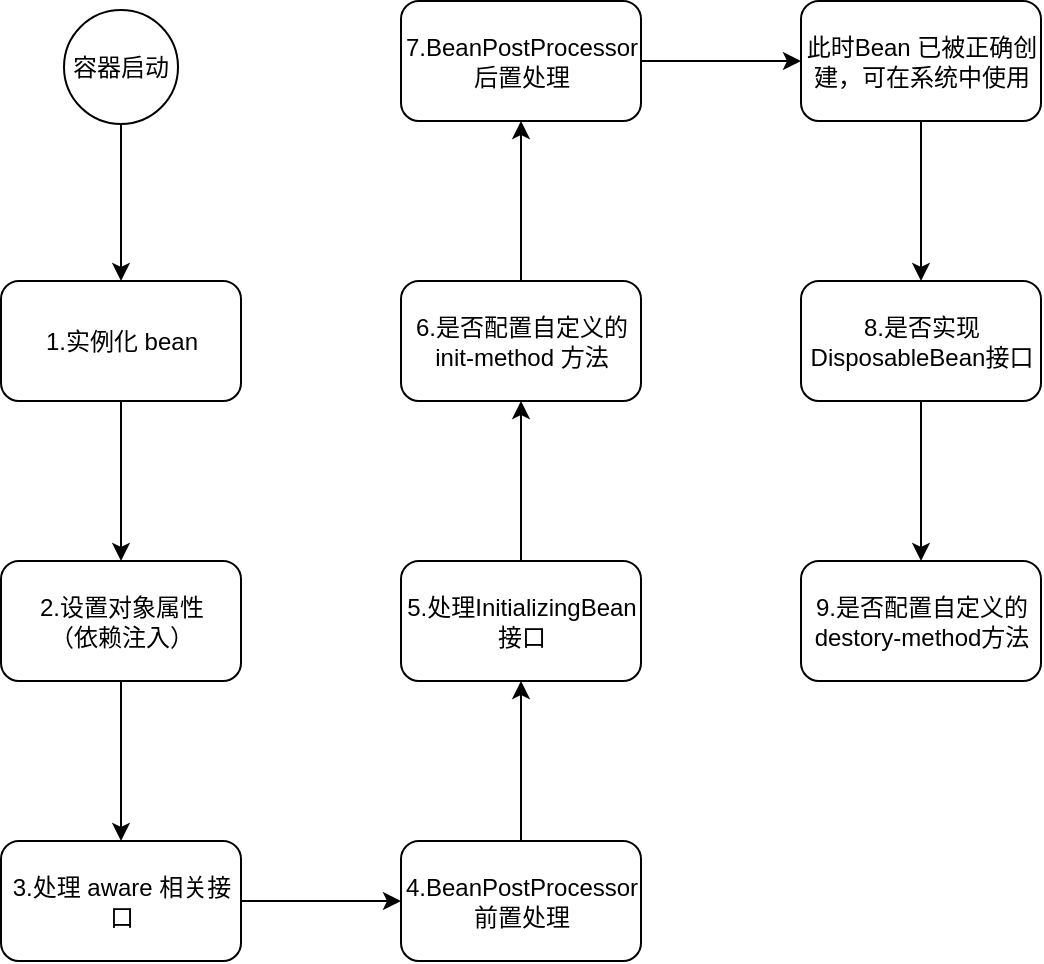 <mxfile version="22.1.16" type="github">
  <diagram id="JWcyWDvUZBTDGTdBfnq3" name="第 1 页">
    <mxGraphModel dx="1026" dy="651" grid="0" gridSize="10" guides="1" tooltips="1" connect="1" arrows="1" fold="1" page="0" pageScale="1" pageWidth="827" pageHeight="1169" math="0" shadow="0">
      <root>
        <mxCell id="0" />
        <mxCell id="1" parent="0" />
        <mxCell id="NG_46tWYy9rnFi1B4s7Z-3" value="" style="edgeStyle=orthogonalEdgeStyle;rounded=0;orthogonalLoop=1;jettySize=auto;html=1;" edge="1" parent="1" source="NG_46tWYy9rnFi1B4s7Z-1" target="NG_46tWYy9rnFi1B4s7Z-2">
          <mxGeometry relative="1" as="geometry" />
        </mxCell>
        <mxCell id="NG_46tWYy9rnFi1B4s7Z-1" value="容器启动" style="ellipse;whiteSpace=wrap;html=1;aspect=fixed;fillColor=default;gradientColor=none;" vertex="1" parent="1">
          <mxGeometry x="130" y="70" width="57" height="57" as="geometry" />
        </mxCell>
        <mxCell id="NG_46tWYy9rnFi1B4s7Z-5" value="" style="edgeStyle=orthogonalEdgeStyle;rounded=0;orthogonalLoop=1;jettySize=auto;html=1;" edge="1" parent="1" source="NG_46tWYy9rnFi1B4s7Z-2" target="NG_46tWYy9rnFi1B4s7Z-4">
          <mxGeometry relative="1" as="geometry" />
        </mxCell>
        <mxCell id="NG_46tWYy9rnFi1B4s7Z-2" value="1.实例化 bean" style="rounded=1;whiteSpace=wrap;html=1;gradientColor=none;" vertex="1" parent="1">
          <mxGeometry x="98.5" y="205.5" width="120" height="60" as="geometry" />
        </mxCell>
        <mxCell id="NG_46tWYy9rnFi1B4s7Z-7" value="" style="edgeStyle=orthogonalEdgeStyle;rounded=0;orthogonalLoop=1;jettySize=auto;html=1;" edge="1" parent="1" source="NG_46tWYy9rnFi1B4s7Z-4" target="NG_46tWYy9rnFi1B4s7Z-6">
          <mxGeometry relative="1" as="geometry" />
        </mxCell>
        <mxCell id="NG_46tWYy9rnFi1B4s7Z-4" value="2.设置对象属性&lt;br&gt;（依赖注入）" style="rounded=1;whiteSpace=wrap;html=1;gradientColor=none;" vertex="1" parent="1">
          <mxGeometry x="98.5" y="345.5" width="120" height="60" as="geometry" />
        </mxCell>
        <mxCell id="NG_46tWYy9rnFi1B4s7Z-9" value="" style="edgeStyle=orthogonalEdgeStyle;rounded=0;orthogonalLoop=1;jettySize=auto;html=1;" edge="1" parent="1" source="NG_46tWYy9rnFi1B4s7Z-6" target="NG_46tWYy9rnFi1B4s7Z-8">
          <mxGeometry relative="1" as="geometry" />
        </mxCell>
        <mxCell id="NG_46tWYy9rnFi1B4s7Z-6" value="3.处理 aware 相关接口" style="rounded=1;whiteSpace=wrap;html=1;gradientColor=none;" vertex="1" parent="1">
          <mxGeometry x="98.5" y="485.5" width="120" height="60" as="geometry" />
        </mxCell>
        <mxCell id="NG_46tWYy9rnFi1B4s7Z-11" value="" style="edgeStyle=orthogonalEdgeStyle;rounded=0;orthogonalLoop=1;jettySize=auto;html=1;" edge="1" parent="1" source="NG_46tWYy9rnFi1B4s7Z-8" target="NG_46tWYy9rnFi1B4s7Z-10">
          <mxGeometry relative="1" as="geometry" />
        </mxCell>
        <mxCell id="NG_46tWYy9rnFi1B4s7Z-8" value="4.BeanPostProcessor 前置处理" style="rounded=1;whiteSpace=wrap;html=1;gradientColor=none;" vertex="1" parent="1">
          <mxGeometry x="298.5" y="485.5" width="120" height="60" as="geometry" />
        </mxCell>
        <mxCell id="NG_46tWYy9rnFi1B4s7Z-13" value="" style="edgeStyle=orthogonalEdgeStyle;rounded=0;orthogonalLoop=1;jettySize=auto;html=1;" edge="1" parent="1" source="NG_46tWYy9rnFi1B4s7Z-10" target="NG_46tWYy9rnFi1B4s7Z-12">
          <mxGeometry relative="1" as="geometry" />
        </mxCell>
        <mxCell id="NG_46tWYy9rnFi1B4s7Z-10" value="5.处理InitializingBean接口" style="rounded=1;whiteSpace=wrap;html=1;gradientColor=none;" vertex="1" parent="1">
          <mxGeometry x="298.5" y="345.5" width="120" height="60" as="geometry" />
        </mxCell>
        <mxCell id="NG_46tWYy9rnFi1B4s7Z-15" value="" style="edgeStyle=orthogonalEdgeStyle;rounded=0;orthogonalLoop=1;jettySize=auto;html=1;" edge="1" parent="1" source="NG_46tWYy9rnFi1B4s7Z-12" target="NG_46tWYy9rnFi1B4s7Z-14">
          <mxGeometry relative="1" as="geometry" />
        </mxCell>
        <mxCell id="NG_46tWYy9rnFi1B4s7Z-12" value="6.是否配置自定义的init-method 方法" style="rounded=1;whiteSpace=wrap;html=1;gradientColor=none;" vertex="1" parent="1">
          <mxGeometry x="298.5" y="205.5" width="120" height="60" as="geometry" />
        </mxCell>
        <mxCell id="NG_46tWYy9rnFi1B4s7Z-17" value="" style="edgeStyle=orthogonalEdgeStyle;rounded=0;orthogonalLoop=1;jettySize=auto;html=1;" edge="1" parent="1" source="NG_46tWYy9rnFi1B4s7Z-14" target="NG_46tWYy9rnFi1B4s7Z-16">
          <mxGeometry relative="1" as="geometry" />
        </mxCell>
        <mxCell id="NG_46tWYy9rnFi1B4s7Z-14" value="7.BeanPostProcessor 后置处理" style="rounded=1;whiteSpace=wrap;html=1;gradientColor=none;" vertex="1" parent="1">
          <mxGeometry x="298.5" y="65.5" width="120" height="60" as="geometry" />
        </mxCell>
        <mxCell id="NG_46tWYy9rnFi1B4s7Z-19" value="" style="edgeStyle=orthogonalEdgeStyle;rounded=0;orthogonalLoop=1;jettySize=auto;html=1;" edge="1" parent="1" source="NG_46tWYy9rnFi1B4s7Z-16" target="NG_46tWYy9rnFi1B4s7Z-18">
          <mxGeometry relative="1" as="geometry" />
        </mxCell>
        <mxCell id="NG_46tWYy9rnFi1B4s7Z-16" value="此时Bean 已被正确创建，可在系统中使用" style="rounded=1;whiteSpace=wrap;html=1;gradientColor=none;" vertex="1" parent="1">
          <mxGeometry x="498.5" y="65.5" width="120" height="60" as="geometry" />
        </mxCell>
        <mxCell id="NG_46tWYy9rnFi1B4s7Z-21" value="" style="edgeStyle=orthogonalEdgeStyle;rounded=0;orthogonalLoop=1;jettySize=auto;html=1;" edge="1" parent="1" source="NG_46tWYy9rnFi1B4s7Z-18" target="NG_46tWYy9rnFi1B4s7Z-20">
          <mxGeometry relative="1" as="geometry" />
        </mxCell>
        <mxCell id="NG_46tWYy9rnFi1B4s7Z-18" value="8.是否实现DisposableBean接口" style="rounded=1;whiteSpace=wrap;html=1;gradientColor=none;" vertex="1" parent="1">
          <mxGeometry x="498.5" y="205.5" width="120" height="60" as="geometry" />
        </mxCell>
        <mxCell id="NG_46tWYy9rnFi1B4s7Z-20" value="9.是否配置自定义的destory-method方法" style="rounded=1;whiteSpace=wrap;html=1;gradientColor=none;" vertex="1" parent="1">
          <mxGeometry x="498.5" y="345.5" width="120" height="60" as="geometry" />
        </mxCell>
      </root>
    </mxGraphModel>
  </diagram>
</mxfile>
